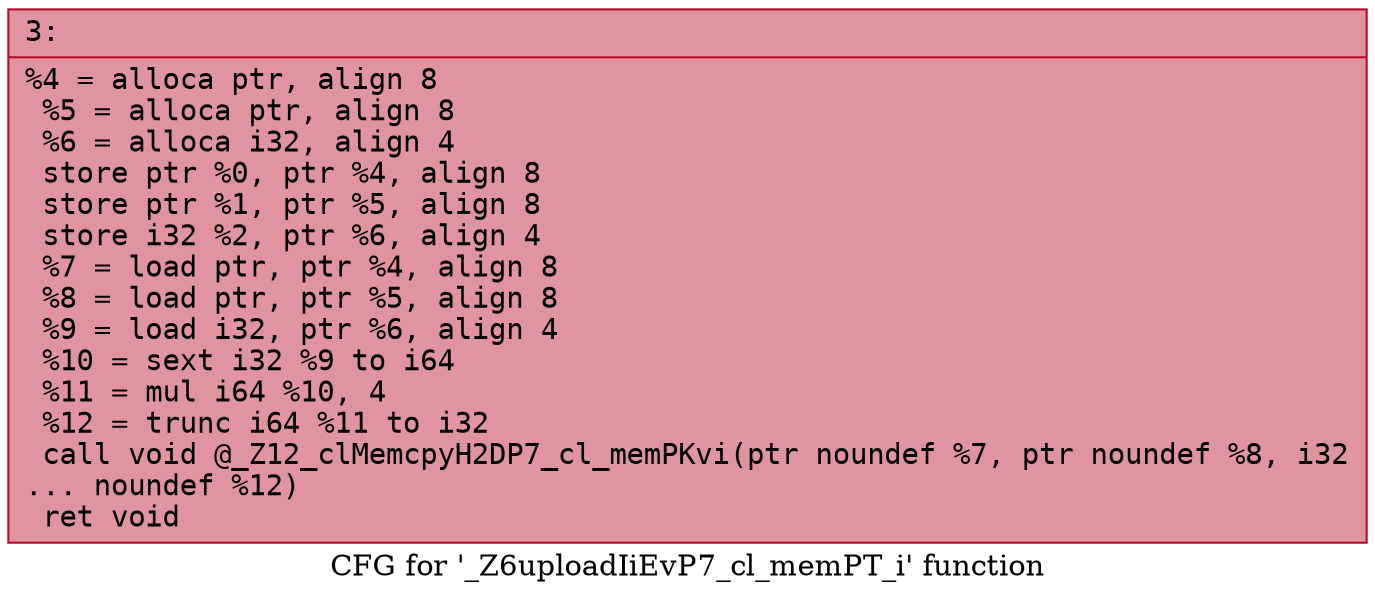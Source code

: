 digraph "CFG for '_Z6uploadIiEvP7_cl_memPT_i' function" {
	label="CFG for '_Z6uploadIiEvP7_cl_memPT_i' function";

	Node0x600000d00d70 [shape=record,color="#b70d28ff", style=filled, fillcolor="#b70d2870" fontname="Courier",label="{3:\l|  %4 = alloca ptr, align 8\l  %5 = alloca ptr, align 8\l  %6 = alloca i32, align 4\l  store ptr %0, ptr %4, align 8\l  store ptr %1, ptr %5, align 8\l  store i32 %2, ptr %6, align 4\l  %7 = load ptr, ptr %4, align 8\l  %8 = load ptr, ptr %5, align 8\l  %9 = load i32, ptr %6, align 4\l  %10 = sext i32 %9 to i64\l  %11 = mul i64 %10, 4\l  %12 = trunc i64 %11 to i32\l  call void @_Z12_clMemcpyH2DP7_cl_memPKvi(ptr noundef %7, ptr noundef %8, i32\l... noundef %12)\l  ret void\l}"];
}

